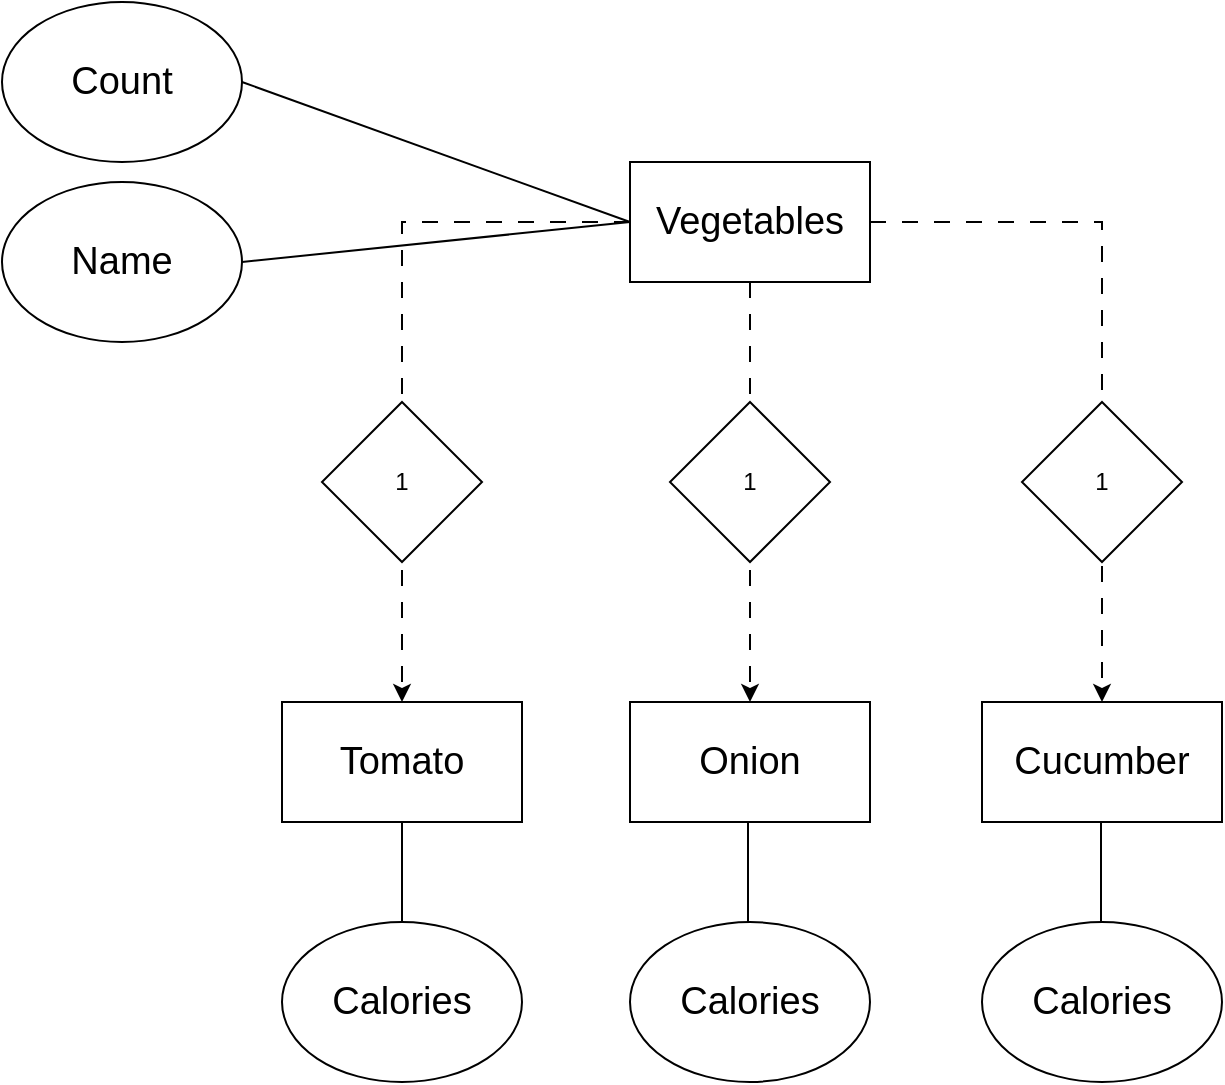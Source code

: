 <mxfile version="24.4.0" type="device">
  <diagram name="Страница — 1" id="rO9kqneDRQlY4SwiDhQW">
    <mxGraphModel dx="1036" dy="606" grid="1" gridSize="10" guides="1" tooltips="1" connect="1" arrows="1" fold="1" page="1" pageScale="1" pageWidth="827" pageHeight="1169" math="0" shadow="0">
      <root>
        <mxCell id="0" />
        <mxCell id="1" parent="0" />
        <mxCell id="0Lvjlwg-gtmjkAOwMM5f-17" style="edgeStyle=orthogonalEdgeStyle;rounded=0;orthogonalLoop=1;jettySize=auto;html=1;entryX=0.5;entryY=0;entryDx=0;entryDy=0;dashed=1;dashPattern=8 8;" edge="1" parent="1" source="0Lvjlwg-gtmjkAOwMM5f-1" target="0Lvjlwg-gtmjkAOwMM5f-2">
          <mxGeometry relative="1" as="geometry" />
        </mxCell>
        <mxCell id="0Lvjlwg-gtmjkAOwMM5f-18" style="edgeStyle=orthogonalEdgeStyle;rounded=0;orthogonalLoop=1;jettySize=auto;html=1;entryX=0.5;entryY=0;entryDx=0;entryDy=0;dashed=1;dashPattern=8 8;" edge="1" parent="1" source="0Lvjlwg-gtmjkAOwMM5f-1" target="0Lvjlwg-gtmjkAOwMM5f-4">
          <mxGeometry relative="1" as="geometry" />
        </mxCell>
        <mxCell id="0Lvjlwg-gtmjkAOwMM5f-19" style="edgeStyle=orthogonalEdgeStyle;rounded=0;orthogonalLoop=1;jettySize=auto;html=1;entryX=0.5;entryY=0;entryDx=0;entryDy=0;dashed=1;dashPattern=8 8;" edge="1" parent="1" source="0Lvjlwg-gtmjkAOwMM5f-1" target="0Lvjlwg-gtmjkAOwMM5f-3">
          <mxGeometry relative="1" as="geometry" />
        </mxCell>
        <mxCell id="0Lvjlwg-gtmjkAOwMM5f-1" value="&lt;font style=&quot;font-size: 19px;&quot;&gt;Vegetables&lt;/font&gt;" style="rounded=0;whiteSpace=wrap;html=1;" vertex="1" parent="1">
          <mxGeometry x="354" y="80" width="120" height="60" as="geometry" />
        </mxCell>
        <mxCell id="0Lvjlwg-gtmjkAOwMM5f-2" value="&lt;span style=&quot;font-size: 19px;&quot;&gt;Tomato&lt;/span&gt;" style="rounded=0;whiteSpace=wrap;html=1;" vertex="1" parent="1">
          <mxGeometry x="180" y="350" width="120" height="60" as="geometry" />
        </mxCell>
        <mxCell id="0Lvjlwg-gtmjkAOwMM5f-3" value="&lt;span style=&quot;font-size: 19px;&quot;&gt;Onion&lt;/span&gt;" style="rounded=0;whiteSpace=wrap;html=1;" vertex="1" parent="1">
          <mxGeometry x="354" y="350" width="120" height="60" as="geometry" />
        </mxCell>
        <mxCell id="0Lvjlwg-gtmjkAOwMM5f-4" value="&lt;span style=&quot;font-size: 19px;&quot;&gt;Cucumber&lt;/span&gt;" style="rounded=0;whiteSpace=wrap;html=1;" vertex="1" parent="1">
          <mxGeometry x="530" y="350" width="120" height="60" as="geometry" />
        </mxCell>
        <mxCell id="0Lvjlwg-gtmjkAOwMM5f-5" value="&lt;span style=&quot;font-size: 19px;&quot;&gt;Count&lt;/span&gt;" style="ellipse;whiteSpace=wrap;html=1;" vertex="1" parent="1">
          <mxGeometry x="40" width="120" height="80" as="geometry" />
        </mxCell>
        <mxCell id="0Lvjlwg-gtmjkAOwMM5f-6" value="&lt;span style=&quot;font-size: 19px;&quot;&gt;Name&lt;/span&gt;" style="ellipse;whiteSpace=wrap;html=1;" vertex="1" parent="1">
          <mxGeometry x="40" y="90" width="120" height="80" as="geometry" />
        </mxCell>
        <mxCell id="0Lvjlwg-gtmjkAOwMM5f-9" value="1" style="rhombus;whiteSpace=wrap;html=1;" vertex="1" parent="1">
          <mxGeometry x="374" y="200" width="80" height="80" as="geometry" />
        </mxCell>
        <mxCell id="0Lvjlwg-gtmjkAOwMM5f-11" value="1" style="rhombus;whiteSpace=wrap;html=1;" vertex="1" parent="1">
          <mxGeometry x="200" y="200" width="80" height="80" as="geometry" />
        </mxCell>
        <mxCell id="0Lvjlwg-gtmjkAOwMM5f-13" value="1" style="rhombus;whiteSpace=wrap;html=1;" vertex="1" parent="1">
          <mxGeometry x="550" y="200" width="80" height="80" as="geometry" />
        </mxCell>
        <mxCell id="0Lvjlwg-gtmjkAOwMM5f-22" value="" style="endArrow=none;html=1;rounded=0;entryX=0;entryY=0.5;entryDx=0;entryDy=0;exitX=1;exitY=0.5;exitDx=0;exitDy=0;" edge="1" parent="1" source="0Lvjlwg-gtmjkAOwMM5f-6" target="0Lvjlwg-gtmjkAOwMM5f-1">
          <mxGeometry width="50" height="50" relative="1" as="geometry">
            <mxPoint x="450" y="340" as="sourcePoint" />
            <mxPoint x="500" y="290" as="targetPoint" />
          </mxGeometry>
        </mxCell>
        <mxCell id="0Lvjlwg-gtmjkAOwMM5f-23" value="" style="endArrow=none;html=1;rounded=0;entryX=0;entryY=0.5;entryDx=0;entryDy=0;exitX=1;exitY=0.5;exitDx=0;exitDy=0;" edge="1" parent="1" source="0Lvjlwg-gtmjkAOwMM5f-5" target="0Lvjlwg-gtmjkAOwMM5f-1">
          <mxGeometry width="50" height="50" relative="1" as="geometry">
            <mxPoint x="450" y="160" as="sourcePoint" />
            <mxPoint x="500" y="110" as="targetPoint" />
          </mxGeometry>
        </mxCell>
        <mxCell id="0Lvjlwg-gtmjkAOwMM5f-24" value="&lt;span style=&quot;font-size: 19px;&quot;&gt;Calories&lt;/span&gt;" style="ellipse;whiteSpace=wrap;html=1;" vertex="1" parent="1">
          <mxGeometry x="180" y="460" width="120" height="80" as="geometry" />
        </mxCell>
        <mxCell id="0Lvjlwg-gtmjkAOwMM5f-25" value="&lt;span style=&quot;font-size: 19px;&quot;&gt;Calories&lt;/span&gt;" style="ellipse;whiteSpace=wrap;html=1;" vertex="1" parent="1">
          <mxGeometry x="354" y="460" width="120" height="80" as="geometry" />
        </mxCell>
        <mxCell id="0Lvjlwg-gtmjkAOwMM5f-26" value="&lt;span style=&quot;font-size: 19px;&quot;&gt;Calories&lt;/span&gt;" style="ellipse;whiteSpace=wrap;html=1;" vertex="1" parent="1">
          <mxGeometry x="530" y="460" width="120" height="80" as="geometry" />
        </mxCell>
        <mxCell id="0Lvjlwg-gtmjkAOwMM5f-27" value="" style="endArrow=none;html=1;rounded=0;entryX=0.5;entryY=1;entryDx=0;entryDy=0;exitX=0.5;exitY=0;exitDx=0;exitDy=0;" edge="1" parent="1" source="0Lvjlwg-gtmjkAOwMM5f-24" target="0Lvjlwg-gtmjkAOwMM5f-2">
          <mxGeometry width="50" height="50" relative="1" as="geometry">
            <mxPoint x="450" y="400" as="sourcePoint" />
            <mxPoint x="500" y="350" as="targetPoint" />
          </mxGeometry>
        </mxCell>
        <mxCell id="0Lvjlwg-gtmjkAOwMM5f-28" value="" style="endArrow=none;html=1;rounded=0;entryX=0.5;entryY=1;entryDx=0;entryDy=0;exitX=0.5;exitY=0;exitDx=0;exitDy=0;" edge="1" parent="1">
          <mxGeometry width="50" height="50" relative="1" as="geometry">
            <mxPoint x="413" y="460" as="sourcePoint" />
            <mxPoint x="413" y="410" as="targetPoint" />
          </mxGeometry>
        </mxCell>
        <mxCell id="0Lvjlwg-gtmjkAOwMM5f-29" value="" style="endArrow=none;html=1;rounded=0;entryX=0.5;entryY=1;entryDx=0;entryDy=0;exitX=0.5;exitY=0;exitDx=0;exitDy=0;" edge="1" parent="1">
          <mxGeometry width="50" height="50" relative="1" as="geometry">
            <mxPoint x="589.5" y="460" as="sourcePoint" />
            <mxPoint x="589.5" y="410" as="targetPoint" />
          </mxGeometry>
        </mxCell>
      </root>
    </mxGraphModel>
  </diagram>
</mxfile>
